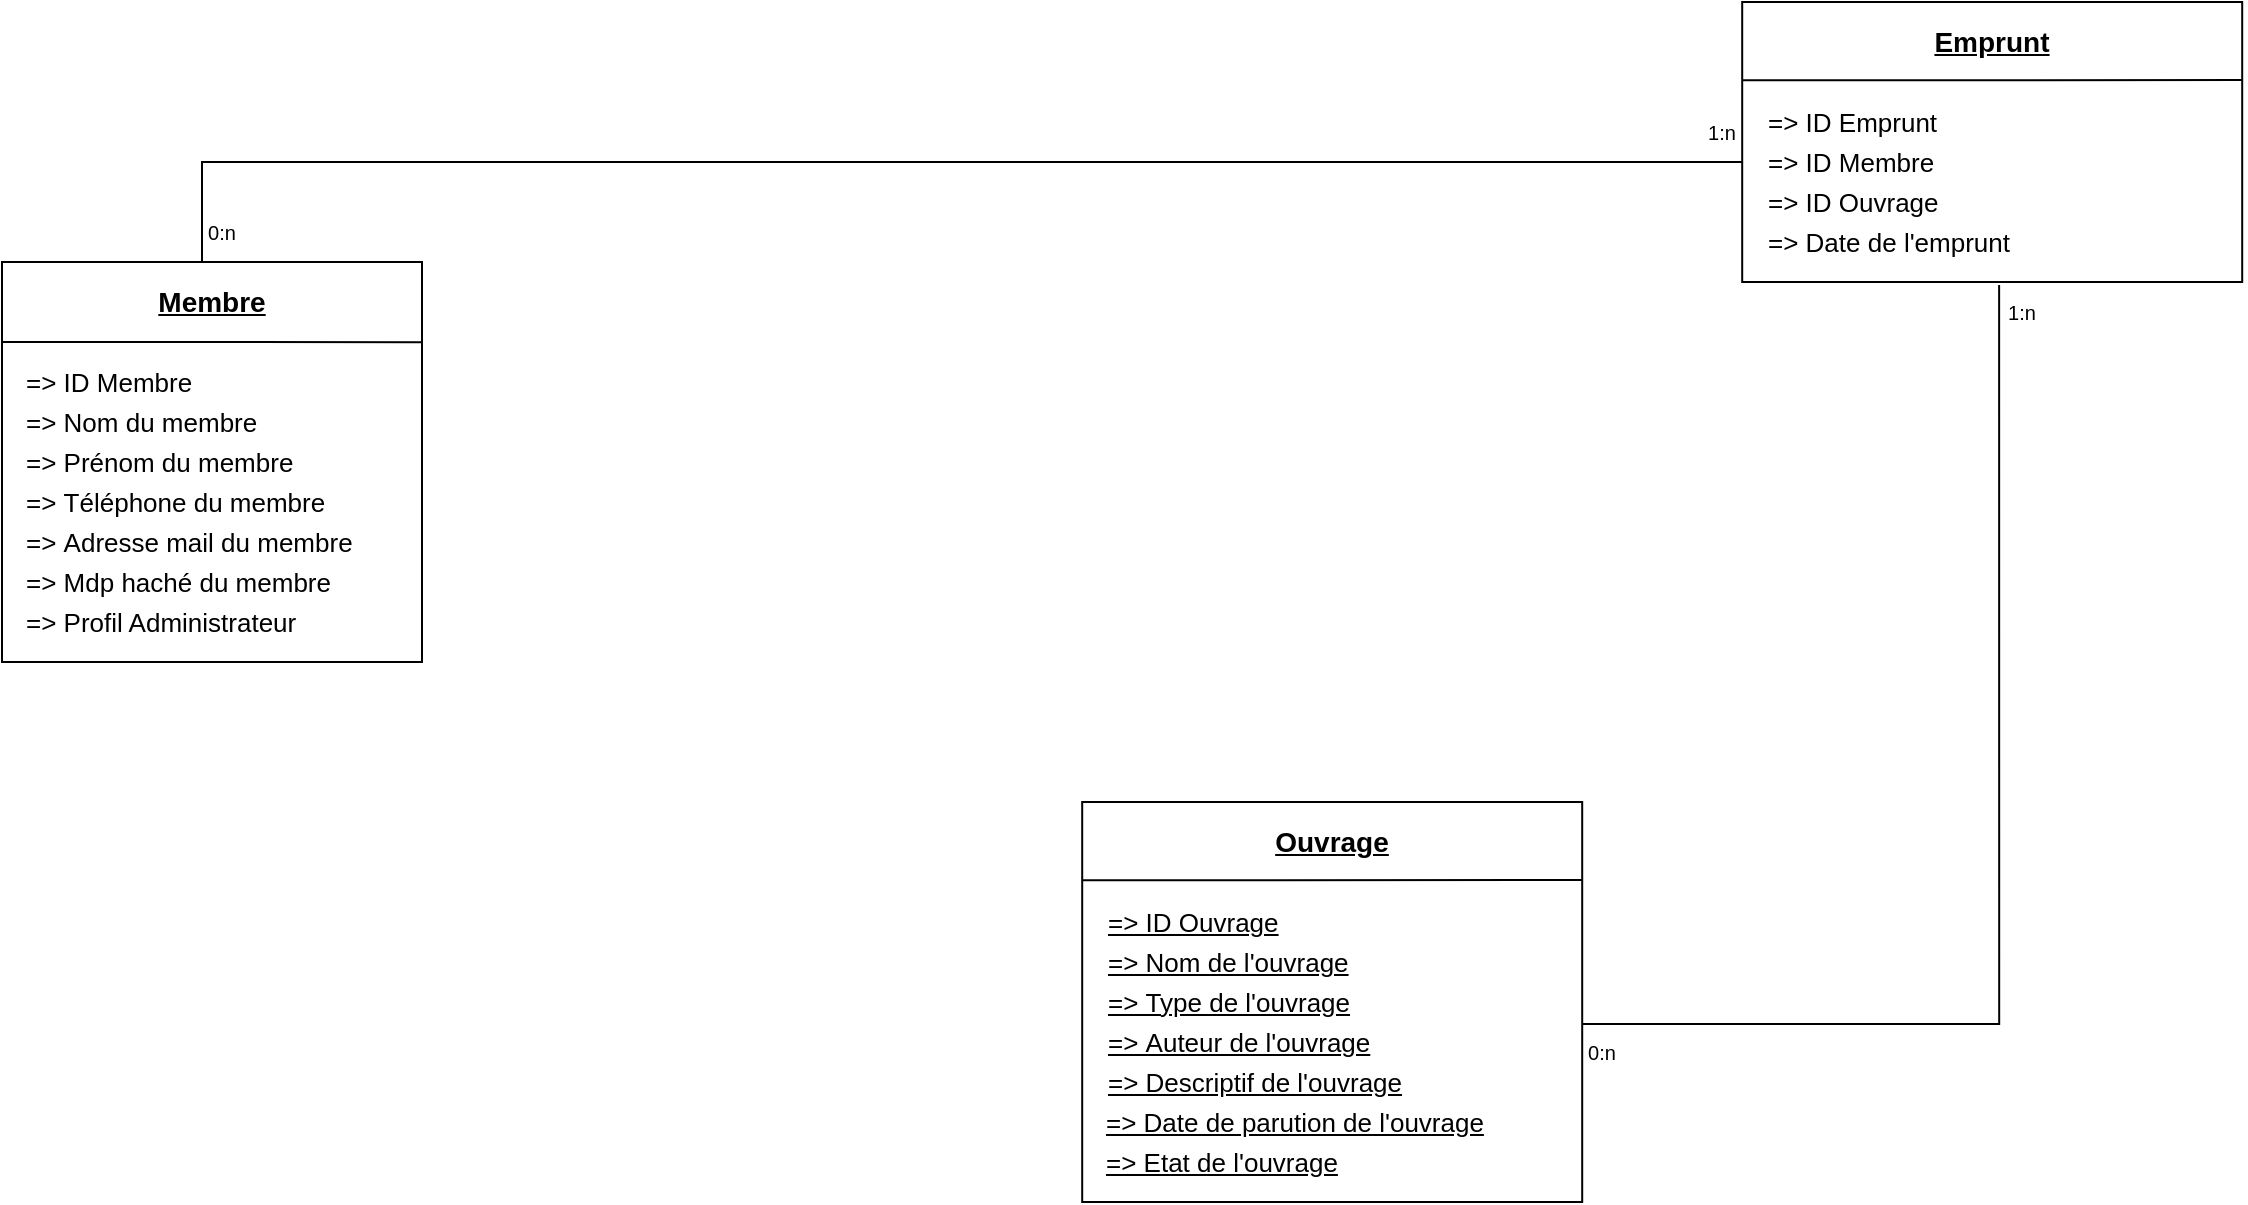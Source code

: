 <mxfile version="21.3.8" type="device">
  <diagram name="Page-1" id="Gfz2tio-E0guD8N8l2Fg">
    <mxGraphModel dx="1389" dy="775" grid="1" gridSize="10" guides="1" tooltips="1" connect="1" arrows="1" fold="1" page="1" pageScale="1" pageWidth="10000" pageHeight="10000" math="0" shadow="0">
      <root>
        <mxCell id="0" />
        <mxCell id="1" parent="0" />
        <mxCell id="0p3hfGLAKMfCtqtsOF1l-9" value="" style="group" parent="1" vertex="1" connectable="0">
          <mxGeometry x="320" y="180" width="210.1" height="200" as="geometry" />
        </mxCell>
        <mxCell id="Ur5PqmAa0IwdbTPu8LL--1" value="" style="whiteSpace=wrap;html=1;fillColor=default;" parent="0p3hfGLAKMfCtqtsOF1l-9" vertex="1">
          <mxGeometry width="210" height="200" as="geometry" />
        </mxCell>
        <mxCell id="0p3hfGLAKMfCtqtsOF1l-1" value="" style="endArrow=none;html=1;rounded=0;entryX=1.01;entryY=0.167;entryDx=0;entryDy=0;entryPerimeter=0;" parent="0p3hfGLAKMfCtqtsOF1l-9" edge="1">
          <mxGeometry width="50" height="50" relative="1" as="geometry">
            <mxPoint y="40" as="sourcePoint" />
            <mxPoint x="210.1" y="40.1" as="targetPoint" />
          </mxGeometry>
        </mxCell>
        <mxCell id="0p3hfGLAKMfCtqtsOF1l-2" value="Membre" style="text;html=1;strokeColor=none;fillColor=none;align=center;verticalAlign=middle;whiteSpace=wrap;rounded=0;fontStyle=5;fontSize=14;" parent="0p3hfGLAKMfCtqtsOF1l-9" vertex="1">
          <mxGeometry width="210" height="40" as="geometry" />
        </mxCell>
        <mxCell id="0p3hfGLAKMfCtqtsOF1l-3" value="=&amp;gt; ID Membre" style="text;html=1;strokeColor=none;fillColor=none;align=left;verticalAlign=middle;whiteSpace=wrap;rounded=0;fontStyle=0;fontSize=13;" parent="0p3hfGLAKMfCtqtsOF1l-9" vertex="1">
          <mxGeometry x="10" y="40" width="190" height="40" as="geometry" />
        </mxCell>
        <mxCell id="0p3hfGLAKMfCtqtsOF1l-4" value="=&amp;gt;&amp;nbsp;Nom du membre" style="text;html=1;strokeColor=none;fillColor=none;align=left;verticalAlign=middle;whiteSpace=wrap;rounded=0;fontStyle=0;fontSize=13;" parent="0p3hfGLAKMfCtqtsOF1l-9" vertex="1">
          <mxGeometry x="10" y="60" width="190" height="40" as="geometry" />
        </mxCell>
        <mxCell id="0p3hfGLAKMfCtqtsOF1l-5" value="=&amp;gt;&amp;nbsp;Prénom du membre" style="text;html=1;strokeColor=none;fillColor=none;align=left;verticalAlign=middle;whiteSpace=wrap;rounded=0;fontStyle=0;fontSize=13;" parent="0p3hfGLAKMfCtqtsOF1l-9" vertex="1">
          <mxGeometry x="10" y="80" width="190" height="40" as="geometry" />
        </mxCell>
        <mxCell id="0p3hfGLAKMfCtqtsOF1l-6" value="=&amp;gt;&amp;nbsp;Téléphone du membre" style="text;html=1;strokeColor=none;fillColor=none;align=left;verticalAlign=middle;whiteSpace=wrap;rounded=0;fontStyle=0;fontSize=13;" parent="0p3hfGLAKMfCtqtsOF1l-9" vertex="1">
          <mxGeometry x="10" y="100" width="190" height="40" as="geometry" />
        </mxCell>
        <mxCell id="0p3hfGLAKMfCtqtsOF1l-7" value="=&amp;gt;&amp;nbsp;Adresse mail du membre" style="text;html=1;strokeColor=none;fillColor=none;align=left;verticalAlign=middle;whiteSpace=wrap;rounded=0;fontStyle=0;fontSize=13;" parent="0p3hfGLAKMfCtqtsOF1l-9" vertex="1">
          <mxGeometry x="10" y="120" width="190" height="40" as="geometry" />
        </mxCell>
        <mxCell id="0p3hfGLAKMfCtqtsOF1l-89" value="" style="group" parent="1" vertex="1" connectable="0">
          <mxGeometry x="1190" y="50" width="250.1" height="140" as="geometry" />
        </mxCell>
        <mxCell id="0p3hfGLAKMfCtqtsOF1l-77" value="" style="whiteSpace=wrap;html=1;fillColor=default;container=0;" parent="0p3hfGLAKMfCtqtsOF1l-89" vertex="1">
          <mxGeometry x="0.1" width="250" height="140" as="geometry" />
        </mxCell>
        <mxCell id="0p3hfGLAKMfCtqtsOF1l-78" value="Emprunt" style="text;html=1;strokeColor=none;fillColor=none;align=center;verticalAlign=middle;whiteSpace=wrap;rounded=0;fontStyle=5;fontSize=14;container=0;" parent="0p3hfGLAKMfCtqtsOF1l-89" vertex="1">
          <mxGeometry x="0.1" width="250" height="40" as="geometry" />
        </mxCell>
        <mxCell id="0p3hfGLAKMfCtqtsOF1l-79" value="=&amp;gt; ID Emprunt" style="text;html=1;strokeColor=none;fillColor=none;align=left;verticalAlign=middle;whiteSpace=wrap;rounded=0;fontStyle=0;fontSize=13;container=0;" parent="0p3hfGLAKMfCtqtsOF1l-89" vertex="1">
          <mxGeometry x="11.047" y="40" width="207.996" height="40" as="geometry" />
        </mxCell>
        <mxCell id="0p3hfGLAKMfCtqtsOF1l-80" value="=&amp;gt;&amp;nbsp;ID Membre" style="text;html=1;strokeColor=none;fillColor=none;align=left;verticalAlign=middle;whiteSpace=wrap;rounded=0;fontStyle=0;fontSize=13;container=0;" parent="0p3hfGLAKMfCtqtsOF1l-89" vertex="1">
          <mxGeometry x="11.047" y="60" width="207.996" height="40" as="geometry" />
        </mxCell>
        <mxCell id="0p3hfGLAKMfCtqtsOF1l-81" value="=&amp;gt;&amp;nbsp;ID Ouvrage" style="text;html=1;strokeColor=none;fillColor=none;align=left;verticalAlign=middle;whiteSpace=wrap;rounded=0;fontStyle=0;fontSize=13;container=0;" parent="0p3hfGLAKMfCtqtsOF1l-89" vertex="1">
          <mxGeometry x="11.047" y="80" width="207.996" height="40" as="geometry" />
        </mxCell>
        <mxCell id="0p3hfGLAKMfCtqtsOF1l-82" value="=&amp;gt;&amp;nbsp;Date de l&#39;emprunt" style="text;html=1;strokeColor=none;fillColor=none;align=left;verticalAlign=middle;whiteSpace=wrap;rounded=0;fontStyle=0;fontSize=13;container=0;" parent="0p3hfGLAKMfCtqtsOF1l-89" vertex="1">
          <mxGeometry x="11.047" y="100" width="207.996" height="40" as="geometry" />
        </mxCell>
        <mxCell id="0p3hfGLAKMfCtqtsOF1l-84" value="" style="endArrow=none;html=1;rounded=0;" parent="0p3hfGLAKMfCtqtsOF1l-89" edge="1">
          <mxGeometry width="50" height="50" relative="1" as="geometry">
            <mxPoint y="39.17" as="sourcePoint" />
            <mxPoint x="250.1" y="39" as="targetPoint" />
          </mxGeometry>
        </mxCell>
        <mxCell id="0p3hfGLAKMfCtqtsOF1l-95" value="" style="endArrow=none;html=1;rounded=0;entryX=0.565;entryY=1.038;entryDx=0;entryDy=0;entryPerimeter=0;edgeStyle=orthogonalEdgeStyle;" parent="1" target="0p3hfGLAKMfCtqtsOF1l-82" edge="1">
          <mxGeometry width="50" height="50" relative="1" as="geometry">
            <mxPoint x="1110" y="560" as="sourcePoint" />
            <mxPoint x="1160" y="510" as="targetPoint" />
            <Array as="points">
              <mxPoint x="1110" y="561" />
              <mxPoint x="1319" y="561" />
            </Array>
          </mxGeometry>
        </mxCell>
        <mxCell id="0p3hfGLAKMfCtqtsOF1l-97" value="" style="endArrow=none;html=1;rounded=0;edgeStyle=orthogonalEdgeStyle;" parent="1" target="0p3hfGLAKMfCtqtsOF1l-77" edge="1">
          <mxGeometry width="50" height="50" relative="1" as="geometry">
            <mxPoint x="420" y="180" as="sourcePoint" />
            <mxPoint x="470" y="130" as="targetPoint" />
            <Array as="points">
              <mxPoint x="420" y="130" />
            </Array>
          </mxGeometry>
        </mxCell>
        <mxCell id="0p3hfGLAKMfCtqtsOF1l-99" value="0:n" style="text;html=1;strokeColor=none;fillColor=none;align=center;verticalAlign=middle;whiteSpace=wrap;rounded=0;fontSize=10;" parent="1" vertex="1">
          <mxGeometry x="420.05" y="150" width="20" height="30" as="geometry" />
        </mxCell>
        <mxCell id="0p3hfGLAKMfCtqtsOF1l-100" value="1:n" style="text;html=1;strokeColor=none;fillColor=none;align=center;verticalAlign=middle;whiteSpace=wrap;rounded=0;fontSize=10;" parent="1" vertex="1">
          <mxGeometry x="1170" y="100" width="20" height="30" as="geometry" />
        </mxCell>
        <mxCell id="0p3hfGLAKMfCtqtsOF1l-101" value="0:n" style="text;html=1;strokeColor=none;fillColor=none;align=center;verticalAlign=middle;whiteSpace=wrap;rounded=0;fontSize=10;" parent="1" vertex="1">
          <mxGeometry x="1110.1" y="560" width="20" height="30" as="geometry" />
        </mxCell>
        <mxCell id="0p3hfGLAKMfCtqtsOF1l-102" value="1:n" style="text;html=1;strokeColor=none;fillColor=none;align=center;verticalAlign=middle;whiteSpace=wrap;rounded=0;fontSize=10;" parent="1" vertex="1">
          <mxGeometry x="1320" y="190" width="20" height="30" as="geometry" />
        </mxCell>
        <mxCell id="jsWXRG62diUcfTjyqCIq-1" value="=&amp;gt;&amp;nbsp;Mdp haché du membre" style="text;html=1;strokeColor=none;fillColor=none;align=left;verticalAlign=middle;whiteSpace=wrap;rounded=0;fontStyle=0;fontSize=13;" vertex="1" parent="1">
          <mxGeometry x="330" y="320" width="190" height="40" as="geometry" />
        </mxCell>
        <mxCell id="jsWXRG62diUcfTjyqCIq-2" value="=&amp;gt; Profil Administrateur" style="text;html=1;strokeColor=none;fillColor=none;align=left;verticalAlign=middle;whiteSpace=wrap;rounded=0;fontStyle=0;fontSize=13;" vertex="1" parent="1">
          <mxGeometry x="330" y="340" width="190" height="40" as="geometry" />
        </mxCell>
        <mxCell id="jsWXRG62diUcfTjyqCIq-4" value="" style="group" vertex="1" connectable="0" parent="1">
          <mxGeometry x="860" y="450" width="250.1" height="200" as="geometry" />
        </mxCell>
        <mxCell id="0p3hfGLAKMfCtqtsOF1l-34" value="=&amp;gt;&amp;nbsp;Etat de l&#39;ouvrage (dispo / non dispo)" style="text;html=1;strokeColor=none;fillColor=none;align=left;verticalAlign=middle;whiteSpace=wrap;rounded=0;fontStyle=4;fontSize=13;container=0;" parent="jsWXRG62diUcfTjyqCIq-4" vertex="1">
          <mxGeometry x="11.05" y="140" width="229.05" height="40" as="geometry" />
        </mxCell>
        <mxCell id="0p3hfGLAKMfCtqtsOF1l-22" value="" style="whiteSpace=wrap;html=1;fillColor=default;container=0;fontStyle=4" parent="jsWXRG62diUcfTjyqCIq-4" vertex="1">
          <mxGeometry x="0.1" width="250" height="200" as="geometry" />
        </mxCell>
        <mxCell id="0p3hfGLAKMfCtqtsOF1l-24" value="Ouvrage" style="text;html=1;strokeColor=none;fillColor=none;align=center;verticalAlign=middle;whiteSpace=wrap;rounded=0;fontStyle=5;fontSize=14;container=0;" parent="jsWXRG62diUcfTjyqCIq-4" vertex="1">
          <mxGeometry x="0.1" width="250" height="40" as="geometry" />
        </mxCell>
        <mxCell id="0p3hfGLAKMfCtqtsOF1l-25" value="=&amp;gt; ID Ouvrage" style="text;html=1;strokeColor=none;fillColor=none;align=left;verticalAlign=middle;whiteSpace=wrap;rounded=0;fontStyle=4;fontSize=13;container=0;" parent="jsWXRG62diUcfTjyqCIq-4" vertex="1">
          <mxGeometry x="11.047" y="40" width="207.996" height="40" as="geometry" />
        </mxCell>
        <mxCell id="0p3hfGLAKMfCtqtsOF1l-26" value="=&amp;gt;&amp;nbsp;Nom de l&#39;ouvrage" style="text;html=1;strokeColor=none;fillColor=none;align=left;verticalAlign=middle;whiteSpace=wrap;rounded=0;fontStyle=4;fontSize=13;container=0;" parent="jsWXRG62diUcfTjyqCIq-4" vertex="1">
          <mxGeometry x="11.047" y="60" width="207.996" height="40" as="geometry" />
        </mxCell>
        <mxCell id="0p3hfGLAKMfCtqtsOF1l-27" value="=&amp;gt;&amp;nbsp;Type de l&#39;ouvrage" style="text;html=1;strokeColor=none;fillColor=none;align=left;verticalAlign=middle;whiteSpace=wrap;rounded=0;fontStyle=4;fontSize=13;container=0;" parent="jsWXRG62diUcfTjyqCIq-4" vertex="1">
          <mxGeometry x="11.047" y="80" width="207.996" height="40" as="geometry" />
        </mxCell>
        <mxCell id="0p3hfGLAKMfCtqtsOF1l-28" value="=&amp;gt;&amp;nbsp;Auteur de l&#39;ouvrage" style="text;html=1;strokeColor=none;fillColor=none;align=left;verticalAlign=middle;whiteSpace=wrap;rounded=0;fontStyle=4;fontSize=13;container=0;" parent="jsWXRG62diUcfTjyqCIq-4" vertex="1">
          <mxGeometry x="11.047" y="100" width="207.996" height="40" as="geometry" />
        </mxCell>
        <mxCell id="0p3hfGLAKMfCtqtsOF1l-29" value="=&amp;gt;&amp;nbsp;Descriptif de l&#39;ouvrage" style="text;html=1;strokeColor=none;fillColor=none;align=left;verticalAlign=middle;whiteSpace=wrap;rounded=0;fontStyle=4;fontSize=13;container=0;" parent="jsWXRG62diUcfTjyqCIq-4" vertex="1">
          <mxGeometry x="11.047" y="120" width="207.996" height="40" as="geometry" />
        </mxCell>
        <mxCell id="0p3hfGLAKMfCtqtsOF1l-35" value="" style="endArrow=none;html=1;rounded=0;fontStyle=4" parent="jsWXRG62diUcfTjyqCIq-4" edge="1">
          <mxGeometry width="50" height="50" relative="1" as="geometry">
            <mxPoint y="39.17" as="sourcePoint" />
            <mxPoint x="250.1" y="39" as="targetPoint" />
          </mxGeometry>
        </mxCell>
        <mxCell id="0p3hfGLAKMfCtqtsOF1l-31" value="=&amp;gt; Date de parution de l&#39;ouvrage" style="text;html=1;strokeColor=none;fillColor=none;align=left;verticalAlign=middle;whiteSpace=wrap;rounded=0;fontStyle=4;fontSize=13;container=0;" parent="jsWXRG62diUcfTjyqCIq-4" vertex="1">
          <mxGeometry x="10.1" y="140" width="200" height="40" as="geometry" />
        </mxCell>
        <mxCell id="pmikc7iXWY7a4t77mfZt-1" value="=&amp;gt; Etat de l&#39;ouvrage" style="text;html=1;strokeColor=none;fillColor=none;align=left;verticalAlign=middle;whiteSpace=wrap;rounded=0;fontStyle=4;fontSize=13;container=0;" parent="jsWXRG62diUcfTjyqCIq-4" vertex="1">
          <mxGeometry x="10.1" y="160" width="200" height="40" as="geometry" />
        </mxCell>
      </root>
    </mxGraphModel>
  </diagram>
</mxfile>
